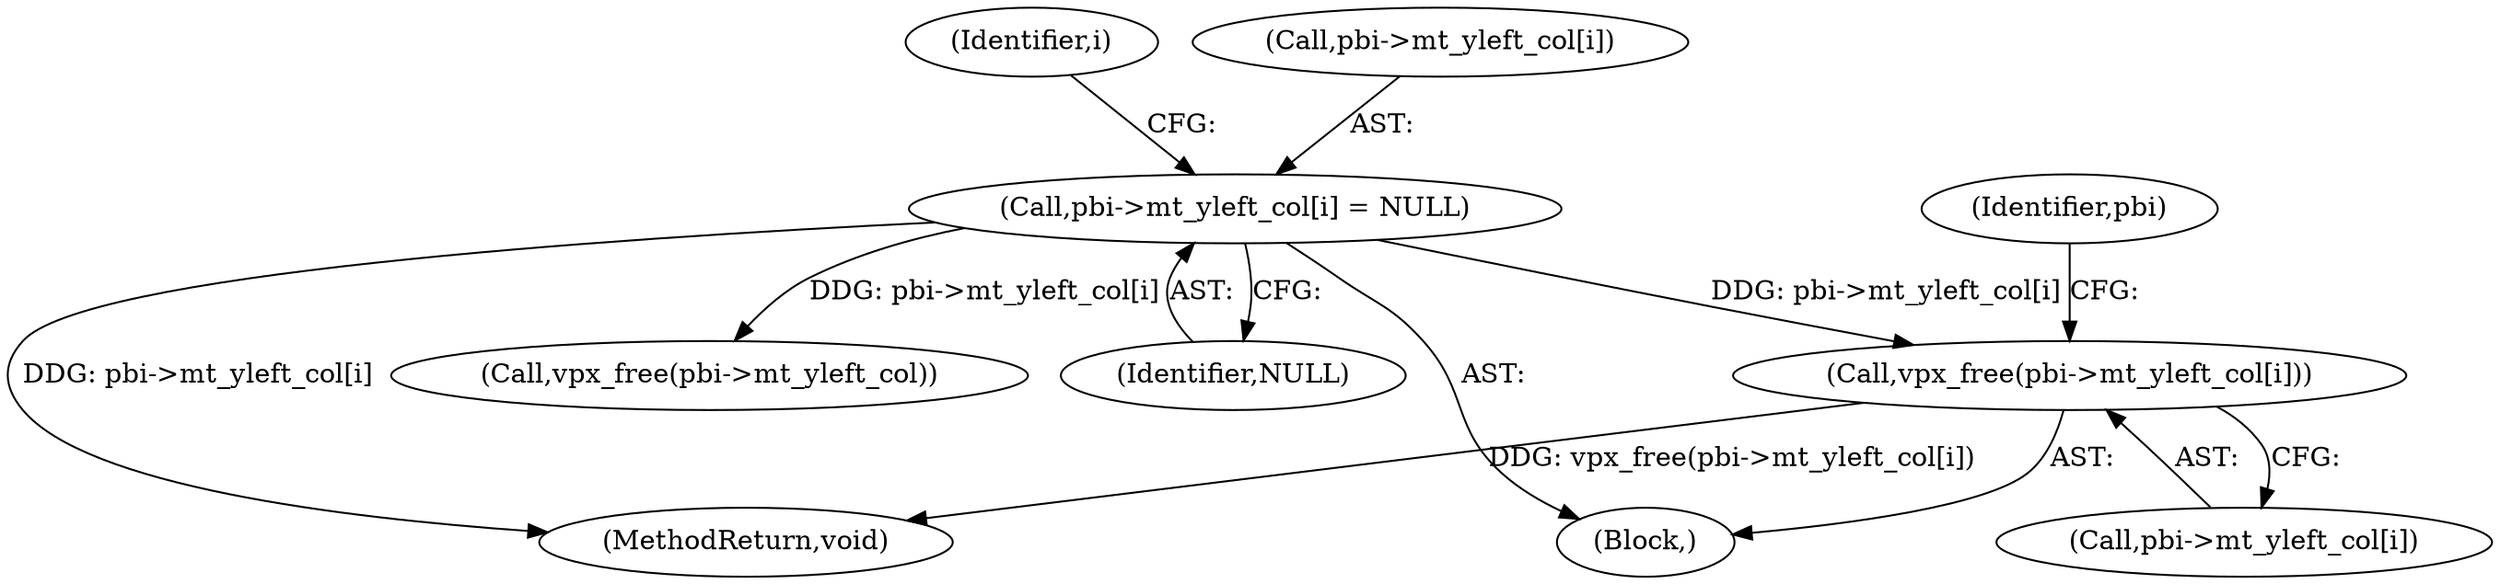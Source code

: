 digraph "1_Android_6886e8e0a9db2dbad723dc37a548233e004b33bc_3@API" {
"1000247" [label="(Call,vpx_free(pbi->mt_yleft_col[i]))"];
"1000253" [label="(Call,pbi->mt_yleft_col[i] = NULL)"];
"1000247" [label="(Call,vpx_free(pbi->mt_yleft_col[i]))"];
"1000246" [label="(Block,)"];
"1000253" [label="(Call,pbi->mt_yleft_col[i] = NULL)"];
"1000259" [label="(Identifier,NULL)"];
"1000256" [label="(Identifier,pbi)"];
"1000245" [label="(Identifier,i)"];
"1000343" [label="(MethodReturn,void)"];
"1000254" [label="(Call,pbi->mt_yleft_col[i])"];
"1000248" [label="(Call,pbi->mt_yleft_col[i])"];
"1000260" [label="(Call,vpx_free(pbi->mt_yleft_col))"];
"1000247" -> "1000246"  [label="AST: "];
"1000247" -> "1000248"  [label="CFG: "];
"1000248" -> "1000247"  [label="AST: "];
"1000256" -> "1000247"  [label="CFG: "];
"1000247" -> "1000343"  [label="DDG: vpx_free(pbi->mt_yleft_col[i])"];
"1000253" -> "1000247"  [label="DDG: pbi->mt_yleft_col[i]"];
"1000253" -> "1000246"  [label="AST: "];
"1000253" -> "1000259"  [label="CFG: "];
"1000254" -> "1000253"  [label="AST: "];
"1000259" -> "1000253"  [label="AST: "];
"1000245" -> "1000253"  [label="CFG: "];
"1000253" -> "1000343"  [label="DDG: pbi->mt_yleft_col[i]"];
"1000253" -> "1000260"  [label="DDG: pbi->mt_yleft_col[i]"];
}
